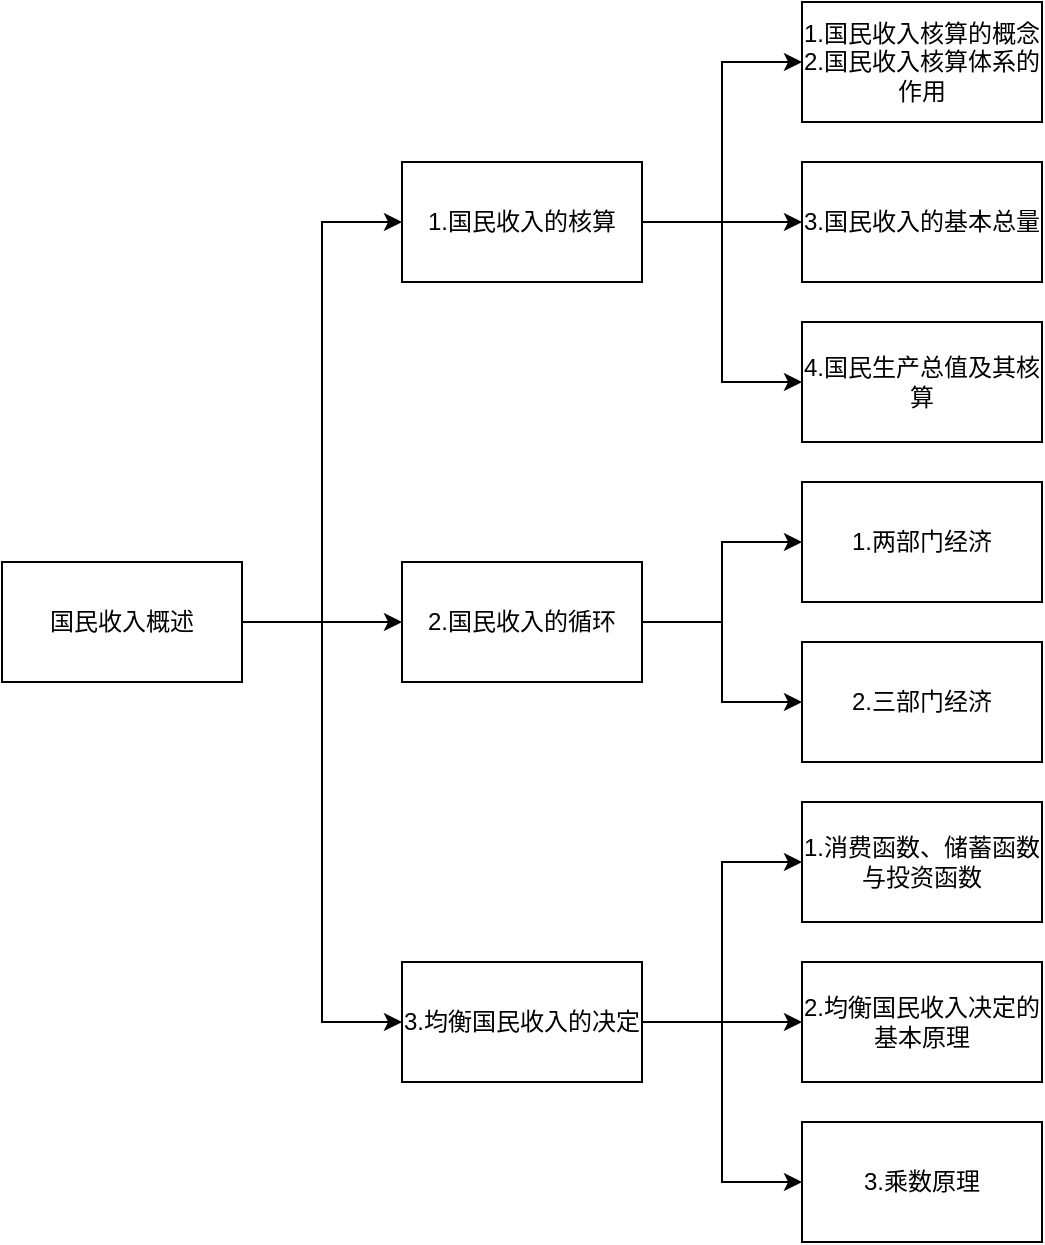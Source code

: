 <mxfile version="22.1.11" type="device">
  <diagram name="第 1 页" id="LbLHYrfMs61iux43dW0h">
    <mxGraphModel dx="954" dy="589" grid="1" gridSize="10" guides="1" tooltips="1" connect="1" arrows="1" fold="1" page="1" pageScale="1" pageWidth="827" pageHeight="1169" math="0" shadow="0">
      <root>
        <mxCell id="0" />
        <mxCell id="1" parent="0" />
        <mxCell id="cn6zgCMVT8ZUmNyIOQIg-2" value="" style="edgeStyle=orthogonalEdgeStyle;rounded=0;orthogonalLoop=1;jettySize=auto;html=1;entryX=0;entryY=0.5;entryDx=0;entryDy=0;" parent="1" source="njytcRA9__mMUklmKUCp-1" target="cn6zgCMVT8ZUmNyIOQIg-1" edge="1">
          <mxGeometry relative="1" as="geometry" />
        </mxCell>
        <mxCell id="cn6zgCMVT8ZUmNyIOQIg-5" style="edgeStyle=orthogonalEdgeStyle;rounded=0;orthogonalLoop=1;jettySize=auto;html=1;entryX=0;entryY=0.5;entryDx=0;entryDy=0;" parent="1" source="njytcRA9__mMUklmKUCp-1" target="cn6zgCMVT8ZUmNyIOQIg-4" edge="1">
          <mxGeometry relative="1" as="geometry" />
        </mxCell>
        <mxCell id="cn6zgCMVT8ZUmNyIOQIg-6" style="edgeStyle=orthogonalEdgeStyle;rounded=0;orthogonalLoop=1;jettySize=auto;html=1;entryX=0;entryY=0.5;entryDx=0;entryDy=0;" parent="1" source="njytcRA9__mMUklmKUCp-1" target="cn6zgCMVT8ZUmNyIOQIg-3" edge="1">
          <mxGeometry relative="1" as="geometry" />
        </mxCell>
        <mxCell id="njytcRA9__mMUklmKUCp-1" value="国民收入概述" style="rounded=0;whiteSpace=wrap;html=1;" parent="1" vertex="1">
          <mxGeometry x="40" y="360" width="120" height="60" as="geometry" />
        </mxCell>
        <mxCell id="cn6zgCMVT8ZUmNyIOQIg-8" value="" style="edgeStyle=orthogonalEdgeStyle;rounded=0;orthogonalLoop=1;jettySize=auto;html=1;entryX=0;entryY=0.5;entryDx=0;entryDy=0;" parent="1" source="cn6zgCMVT8ZUmNyIOQIg-1" target="cn6zgCMVT8ZUmNyIOQIg-7" edge="1">
          <mxGeometry relative="1" as="geometry" />
        </mxCell>
        <mxCell id="cn6zgCMVT8ZUmNyIOQIg-13" style="edgeStyle=orthogonalEdgeStyle;rounded=0;orthogonalLoop=1;jettySize=auto;html=1;" parent="1" source="cn6zgCMVT8ZUmNyIOQIg-1" target="cn6zgCMVT8ZUmNyIOQIg-10" edge="1">
          <mxGeometry relative="1" as="geometry" />
        </mxCell>
        <mxCell id="cn6zgCMVT8ZUmNyIOQIg-14" style="edgeStyle=orthogonalEdgeStyle;rounded=0;orthogonalLoop=1;jettySize=auto;html=1;entryX=0;entryY=0.5;entryDx=0;entryDy=0;" parent="1" source="cn6zgCMVT8ZUmNyIOQIg-1" target="cn6zgCMVT8ZUmNyIOQIg-9" edge="1">
          <mxGeometry relative="1" as="geometry" />
        </mxCell>
        <mxCell id="cn6zgCMVT8ZUmNyIOQIg-1" value="1.国民收入的核算" style="rounded=0;whiteSpace=wrap;html=1;" parent="1" vertex="1">
          <mxGeometry x="240" y="160" width="120" height="60" as="geometry" />
        </mxCell>
        <mxCell id="cn6zgCMVT8ZUmNyIOQIg-20" value="" style="edgeStyle=orthogonalEdgeStyle;rounded=0;orthogonalLoop=1;jettySize=auto;html=1;entryX=0;entryY=0.5;entryDx=0;entryDy=0;" parent="1" source="cn6zgCMVT8ZUmNyIOQIg-3" target="cn6zgCMVT8ZUmNyIOQIg-19" edge="1">
          <mxGeometry relative="1" as="geometry" />
        </mxCell>
        <mxCell id="cn6zgCMVT8ZUmNyIOQIg-23" style="edgeStyle=orthogonalEdgeStyle;rounded=0;orthogonalLoop=1;jettySize=auto;html=1;" parent="1" source="cn6zgCMVT8ZUmNyIOQIg-3" target="cn6zgCMVT8ZUmNyIOQIg-21" edge="1">
          <mxGeometry relative="1" as="geometry" />
        </mxCell>
        <mxCell id="cn6zgCMVT8ZUmNyIOQIg-24" style="edgeStyle=orthogonalEdgeStyle;rounded=0;orthogonalLoop=1;jettySize=auto;html=1;entryX=0;entryY=0.5;entryDx=0;entryDy=0;" parent="1" source="cn6zgCMVT8ZUmNyIOQIg-3" target="cn6zgCMVT8ZUmNyIOQIg-22" edge="1">
          <mxGeometry relative="1" as="geometry" />
        </mxCell>
        <mxCell id="cn6zgCMVT8ZUmNyIOQIg-3" value="3.均衡国民收入的决定" style="rounded=0;whiteSpace=wrap;html=1;" parent="1" vertex="1">
          <mxGeometry x="240" y="560" width="120" height="60" as="geometry" />
        </mxCell>
        <mxCell id="cn6zgCMVT8ZUmNyIOQIg-16" value="" style="edgeStyle=orthogonalEdgeStyle;rounded=0;orthogonalLoop=1;jettySize=auto;html=1;" parent="1" source="cn6zgCMVT8ZUmNyIOQIg-4" target="cn6zgCMVT8ZUmNyIOQIg-15" edge="1">
          <mxGeometry relative="1" as="geometry" />
        </mxCell>
        <mxCell id="cn6zgCMVT8ZUmNyIOQIg-18" style="edgeStyle=orthogonalEdgeStyle;rounded=0;orthogonalLoop=1;jettySize=auto;html=1;" parent="1" source="cn6zgCMVT8ZUmNyIOQIg-4" target="cn6zgCMVT8ZUmNyIOQIg-17" edge="1">
          <mxGeometry relative="1" as="geometry" />
        </mxCell>
        <mxCell id="cn6zgCMVT8ZUmNyIOQIg-4" value="2.国民收入的循环" style="rounded=0;whiteSpace=wrap;html=1;" parent="1" vertex="1">
          <mxGeometry x="240" y="360" width="120" height="60" as="geometry" />
        </mxCell>
        <mxCell id="cn6zgCMVT8ZUmNyIOQIg-7" value="1.国民收入核算的概念&lt;br&gt;2.国民收入核算体系的作用" style="rounded=0;whiteSpace=wrap;html=1;" parent="1" vertex="1">
          <mxGeometry x="440" y="80" width="120" height="60" as="geometry" />
        </mxCell>
        <mxCell id="cn6zgCMVT8ZUmNyIOQIg-9" value="4.国民生产总值及其核算" style="rounded=0;whiteSpace=wrap;html=1;" parent="1" vertex="1">
          <mxGeometry x="440" y="240" width="120" height="60" as="geometry" />
        </mxCell>
        <mxCell id="cn6zgCMVT8ZUmNyIOQIg-10" value="3.国民收入的基本总量" style="rounded=0;whiteSpace=wrap;html=1;" parent="1" vertex="1">
          <mxGeometry x="440" y="160" width="120" height="60" as="geometry" />
        </mxCell>
        <mxCell id="cn6zgCMVT8ZUmNyIOQIg-15" value="1.两部门经济" style="rounded=0;whiteSpace=wrap;html=1;" parent="1" vertex="1">
          <mxGeometry x="440" y="320" width="120" height="60" as="geometry" />
        </mxCell>
        <mxCell id="cn6zgCMVT8ZUmNyIOQIg-17" value="2.三部门经济" style="rounded=0;whiteSpace=wrap;html=1;" parent="1" vertex="1">
          <mxGeometry x="440" y="400" width="120" height="60" as="geometry" />
        </mxCell>
        <mxCell id="cn6zgCMVT8ZUmNyIOQIg-19" value="1.消费函数、储蓄函数与投资函数" style="rounded=0;whiteSpace=wrap;html=1;" parent="1" vertex="1">
          <mxGeometry x="440" y="480" width="120" height="60" as="geometry" />
        </mxCell>
        <mxCell id="cn6zgCMVT8ZUmNyIOQIg-21" value="2.均衡国民收入决定的基本原理" style="rounded=0;whiteSpace=wrap;html=1;" parent="1" vertex="1">
          <mxGeometry x="440" y="560" width="120" height="60" as="geometry" />
        </mxCell>
        <mxCell id="cn6zgCMVT8ZUmNyIOQIg-22" value="3.乘数原理" style="rounded=0;whiteSpace=wrap;html=1;" parent="1" vertex="1">
          <mxGeometry x="440" y="640" width="120" height="60" as="geometry" />
        </mxCell>
      </root>
    </mxGraphModel>
  </diagram>
</mxfile>
